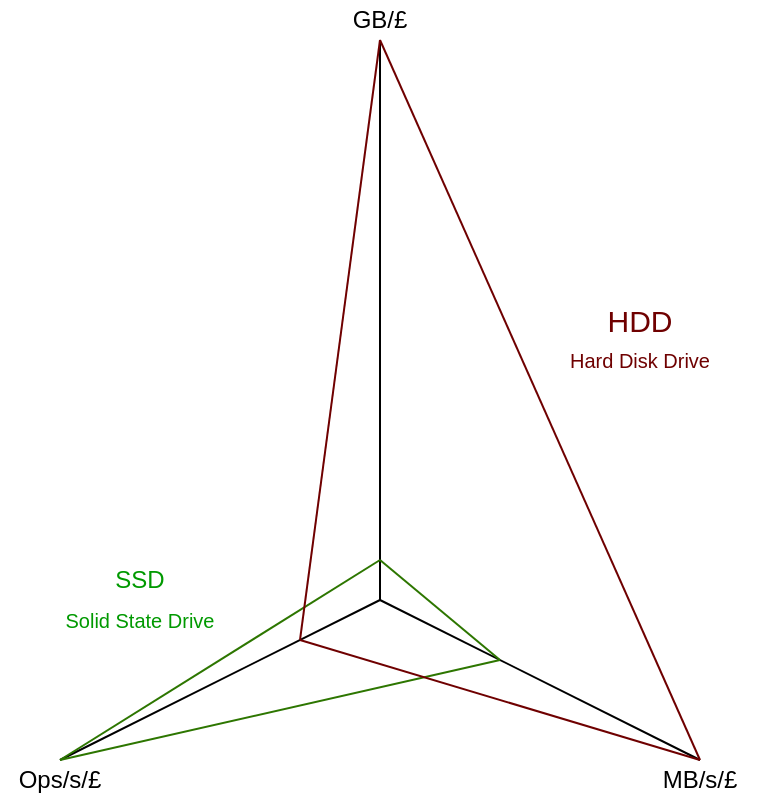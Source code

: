 <mxfile>
    <diagram id="ZVUdOUKgoVoyLPJf2E9T" name="Page-1">
        <mxGraphModel dx="709" dy="1020" grid="1" gridSize="10" guides="1" tooltips="1" connect="1" arrows="1" fold="1" page="1" pageScale="1" pageWidth="850" pageHeight="1100" math="0" shadow="0">
            <root>
                <mxCell id="0"/>
                <mxCell id="1" parent="0"/>
                <mxCell id="2" value="" style="endArrow=none;html=1;" edge="1" parent="1">
                    <mxGeometry width="50" height="50" relative="1" as="geometry">
                        <mxPoint x="30" y="380" as="sourcePoint"/>
                        <mxPoint x="190" y="300" as="targetPoint"/>
                    </mxGeometry>
                </mxCell>
                <mxCell id="3" value="" style="endArrow=none;html=1;" edge="1" parent="1">
                    <mxGeometry width="50" height="50" relative="1" as="geometry">
                        <mxPoint x="350" y="380" as="sourcePoint"/>
                        <mxPoint x="190" y="300" as="targetPoint"/>
                    </mxGeometry>
                </mxCell>
                <mxCell id="4" value="" style="endArrow=none;html=1;" edge="1" parent="1">
                    <mxGeometry width="50" height="50" relative="1" as="geometry">
                        <mxPoint x="190" y="20" as="sourcePoint"/>
                        <mxPoint x="190" y="300" as="targetPoint"/>
                    </mxGeometry>
                </mxCell>
                <mxCell id="5" value="" style="endArrow=none;html=1;fillColor=#60a917;strokeColor=#2D7600;" edge="1" parent="1">
                    <mxGeometry width="50" height="50" relative="1" as="geometry">
                        <mxPoint x="250" y="330" as="sourcePoint"/>
                        <mxPoint x="190" y="280" as="targetPoint"/>
                    </mxGeometry>
                </mxCell>
                <mxCell id="6" value="" style="endArrow=none;html=1;fillColor=#60a917;strokeColor=#2D7600;" edge="1" parent="1">
                    <mxGeometry width="50" height="50" relative="1" as="geometry">
                        <mxPoint x="30" y="380" as="sourcePoint"/>
                        <mxPoint x="190" y="280" as="targetPoint"/>
                    </mxGeometry>
                </mxCell>
                <mxCell id="7" value="" style="endArrow=none;html=1;fillColor=#60a917;strokeColor=#2D7600;" edge="1" parent="1">
                    <mxGeometry width="50" height="50" relative="1" as="geometry">
                        <mxPoint x="30" y="380" as="sourcePoint"/>
                        <mxPoint x="250" y="330" as="targetPoint"/>
                    </mxGeometry>
                </mxCell>
                <mxCell id="8" value="" style="endArrow=none;html=1;fillColor=#a20025;strokeColor=#6F0000;" edge="1" parent="1">
                    <mxGeometry width="50" height="50" relative="1" as="geometry">
                        <mxPoint x="190" y="20" as="sourcePoint"/>
                        <mxPoint x="350" y="380" as="targetPoint"/>
                    </mxGeometry>
                </mxCell>
                <mxCell id="9" value="" style="endArrow=none;html=1;fillColor=#a20025;strokeColor=#6F0000;" edge="1" parent="1">
                    <mxGeometry width="50" height="50" relative="1" as="geometry">
                        <mxPoint x="190" y="20" as="sourcePoint"/>
                        <mxPoint x="150" y="320" as="targetPoint"/>
                    </mxGeometry>
                </mxCell>
                <mxCell id="10" value="" style="endArrow=none;html=1;fillColor=#a20025;strokeColor=#6F0000;" edge="1" parent="1">
                    <mxGeometry width="50" height="50" relative="1" as="geometry">
                        <mxPoint x="350" y="380" as="sourcePoint"/>
                        <mxPoint x="150" y="320" as="targetPoint"/>
                    </mxGeometry>
                </mxCell>
                <mxCell id="11" value="MB/s/£" style="text;html=1;strokeColor=none;fillColor=none;align=center;verticalAlign=middle;whiteSpace=wrap;rounded=0;" vertex="1" parent="1">
                    <mxGeometry x="310" y="380" width="80" height="20" as="geometry"/>
                </mxCell>
                <mxCell id="12" value="GB/£" style="text;html=1;strokeColor=none;fillColor=none;align=center;verticalAlign=middle;whiteSpace=wrap;rounded=0;" vertex="1" parent="1">
                    <mxGeometry x="170" width="40" height="20" as="geometry"/>
                </mxCell>
                <mxCell id="13" value="Ops/s/£" style="text;html=1;strokeColor=none;fillColor=none;align=center;verticalAlign=middle;whiteSpace=wrap;rounded=0;" vertex="1" parent="1">
                    <mxGeometry y="380" width="60" height="20" as="geometry"/>
                </mxCell>
                <mxCell id="15" value="SSD" style="text;html=1;strokeColor=none;fillColor=none;align=center;verticalAlign=middle;whiteSpace=wrap;rounded=0;fontColor=#009900;" vertex="1" parent="1">
                    <mxGeometry x="50" y="280" width="40" height="20" as="geometry"/>
                </mxCell>
                <mxCell id="16" value="HDD" style="text;html=1;strokeColor=none;fillColor=none;align=center;verticalAlign=middle;whiteSpace=wrap;rounded=0;fontSize=15;fontColor=#6F0000;" vertex="1" parent="1">
                    <mxGeometry x="280" y="150" width="80" height="20" as="geometry"/>
                </mxCell>
                <mxCell id="17" value="Hard Disk Drive" style="text;html=1;strokeColor=none;fillColor=none;align=center;verticalAlign=middle;whiteSpace=wrap;rounded=0;fontSize=10;fontColor=#6F0000;" vertex="1" parent="1">
                    <mxGeometry x="280" y="170" width="80" height="20" as="geometry"/>
                </mxCell>
                <mxCell id="18" value="Solid State Drive" style="text;html=1;strokeColor=none;fillColor=none;align=center;verticalAlign=middle;whiteSpace=wrap;rounded=0;fontSize=10;fontColor=#009900;" vertex="1" parent="1">
                    <mxGeometry x="30" y="300" width="80" height="20" as="geometry"/>
                </mxCell>
            </root>
        </mxGraphModel>
    </diagram>
</mxfile>